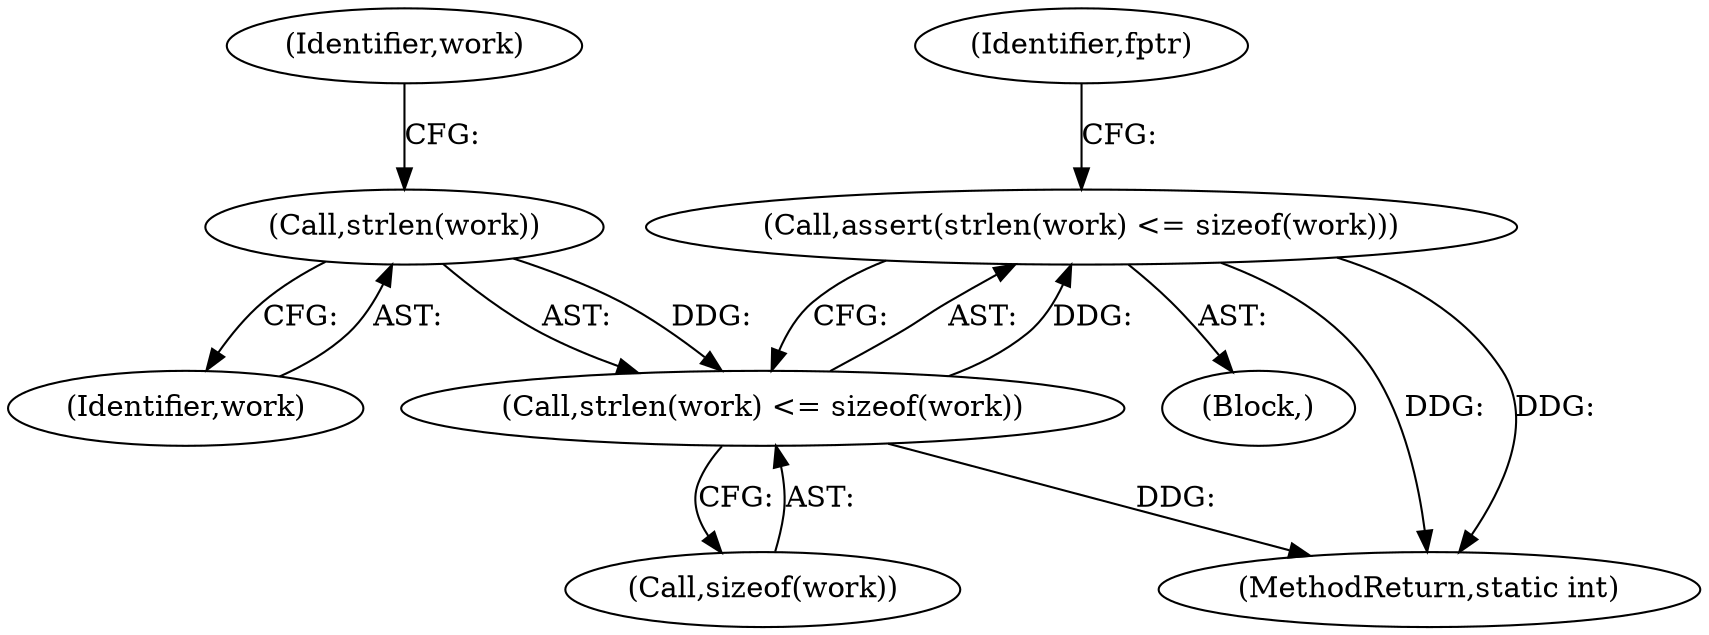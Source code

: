 digraph "0_curl_curl-7_51_0-162-g3ab3c16@API" {
"1001287" [label="(Call,assert(strlen(work) <= sizeof(work)))"];
"1001288" [label="(Call,strlen(work) <= sizeof(work))"];
"1001289" [label="(Call,strlen(work))"];
"1001295" [label="(Identifier,fptr)"];
"1001288" [label="(Call,strlen(work) <= sizeof(work))"];
"1001287" [label="(Call,assert(strlen(work) <= sizeof(work)))"];
"1001290" [label="(Identifier,work)"];
"1000989" [label="(Block,)"];
"1001292" [label="(Identifier,work)"];
"1001386" [label="(MethodReturn,static int)"];
"1001289" [label="(Call,strlen(work))"];
"1001291" [label="(Call,sizeof(work))"];
"1001287" -> "1000989"  [label="AST: "];
"1001287" -> "1001288"  [label="CFG: "];
"1001288" -> "1001287"  [label="AST: "];
"1001295" -> "1001287"  [label="CFG: "];
"1001287" -> "1001386"  [label="DDG: "];
"1001287" -> "1001386"  [label="DDG: "];
"1001288" -> "1001287"  [label="DDG: "];
"1001288" -> "1001291"  [label="CFG: "];
"1001289" -> "1001288"  [label="AST: "];
"1001291" -> "1001288"  [label="AST: "];
"1001288" -> "1001386"  [label="DDG: "];
"1001289" -> "1001288"  [label="DDG: "];
"1001289" -> "1001290"  [label="CFG: "];
"1001290" -> "1001289"  [label="AST: "];
"1001292" -> "1001289"  [label="CFG: "];
}
